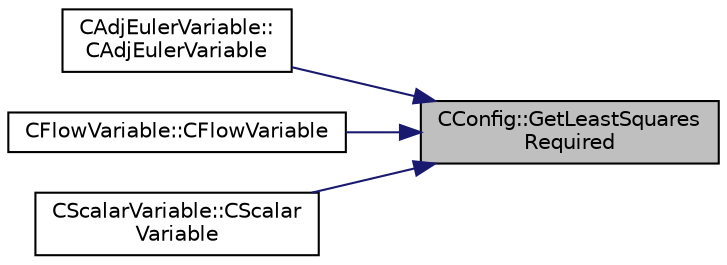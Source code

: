 digraph "CConfig::GetLeastSquaresRequired"
{
 // LATEX_PDF_SIZE
  edge [fontname="Helvetica",fontsize="10",labelfontname="Helvetica",labelfontsize="10"];
  node [fontname="Helvetica",fontsize="10",shape=record];
  rankdir="RL";
  Node1 [label="CConfig::GetLeastSquares\lRequired",height=0.2,width=0.4,color="black", fillcolor="grey75", style="filled", fontcolor="black",tooltip="Get flag for whether a least-squares gradient method is being applied."];
  Node1 -> Node2 [dir="back",color="midnightblue",fontsize="10",style="solid",fontname="Helvetica"];
  Node2 [label="CAdjEulerVariable::\lCAdjEulerVariable",height=0.2,width=0.4,color="black", fillcolor="white", style="filled",URL="$classCAdjEulerVariable.html#afb9c76a9feea451fef96ccc73a39f88e",tooltip="Constructor of the class."];
  Node1 -> Node3 [dir="back",color="midnightblue",fontsize="10",style="solid",fontname="Helvetica"];
  Node3 [label="CFlowVariable::CFlowVariable",height=0.2,width=0.4,color="black", fillcolor="white", style="filled",URL="$classCFlowVariable.html#a60f5b74c097bd87fe008b9d1671868e8",tooltip="Constructor of the class."];
  Node1 -> Node4 [dir="back",color="midnightblue",fontsize="10",style="solid",fontname="Helvetica"];
  Node4 [label="CScalarVariable::CScalar\lVariable",height=0.2,width=0.4,color="black", fillcolor="white", style="filled",URL="$classCScalarVariable.html#a1981a20cbedf25d0903817d942cadec0",tooltip="Constructor of the class."];
}

